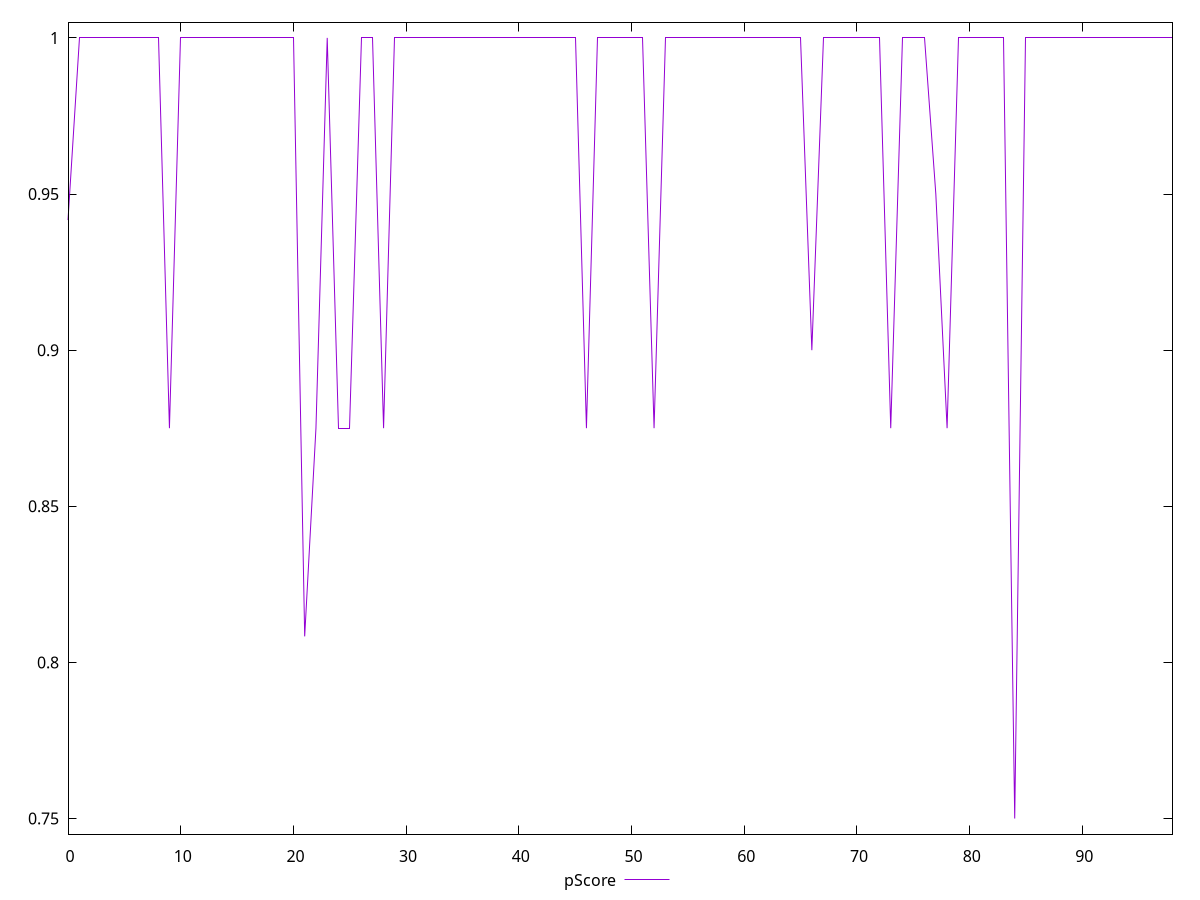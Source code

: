 reset

$pScore <<EOF
0 0.9416666666666667
1 1
2 1
3 1
4 1
5 1
6 1
7 1
8 1
9 0.875
10 1
11 1
12 1
13 1
14 1
15 1
16 1
17 1
18 1
19 1
20 1
21 0.8083333333333333
22 0.875
23 1
24 0.875
25 0.875
26 1
27 1
28 0.875
29 1
30 1
31 1
32 1
33 1
34 1
35 1
36 1
37 1
38 1
39 1
40 1
41 1
42 1
43 1
44 1
45 1
46 0.875
47 1
48 1
49 1
50 1
51 1
52 0.875
53 1
54 1
55 1
56 1
57 1
58 1
59 1
60 1
61 1
62 1
63 1
64 1
65 1
66 0.9
67 1
68 1
69 1
70 1
71 1
72 1
73 0.875
74 1
75 1
76 1
77 0.95
78 0.875
79 1
80 1
81 1
82 1
83 1
84 0.75
85 1
86 1
87 1
88 1
89 1
90 1
91 1
92 1
93 1
94 1
95 1
96 1
97 1
98 1
EOF

set key outside below
set xrange [0:98]
set yrange [0.745:1.005]
set trange [0.745:1.005]
set terminal svg size 640, 500 enhanced background rgb 'white'
set output "reports/report_00027_2021-02-24T12-40-31.850Z/unminified-javascript/samples/card/pScore/values.svg"

plot $pScore title "pScore" with line

reset
